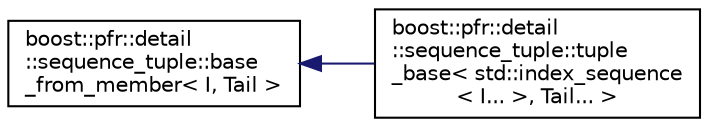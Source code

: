 digraph "Graphical Class Hierarchy"
{
  edge [fontname="Helvetica",fontsize="10",labelfontname="Helvetica",labelfontsize="10"];
  node [fontname="Helvetica",fontsize="10",shape=record];
  rankdir="LR";
  Node0 [label="boost::pfr::detail\l::sequence_tuple::base\l_from_member\< I, Tail \>",height=0.2,width=0.4,color="black", fillcolor="white", style="filled",URL="$structboost_1_1pfr_1_1detail_1_1sequence__tuple_1_1base__from__member.html"];
  Node0 -> Node1 [dir="back",color="midnightblue",fontsize="10",style="solid",fontname="Helvetica"];
  Node1 [label="boost::pfr::detail\l::sequence_tuple::tuple\l_base\< std::index_sequence\l\< I... \>, Tail... \>",height=0.2,width=0.4,color="black", fillcolor="white", style="filled",URL="$structboost_1_1pfr_1_1detail_1_1sequence__tuple_1_1tuple__base_3_01std_1_1index__sequence_3_01_i6e838f08dd6d8183bf997eb8b11da646.html"];
}
